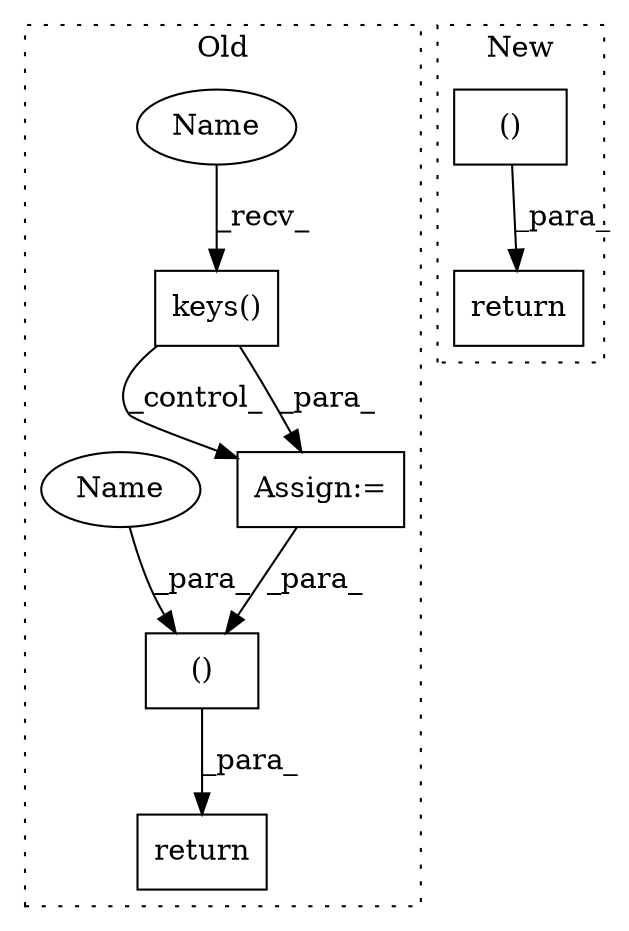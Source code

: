 digraph G {
subgraph cluster0 {
1 [label="keys()" a="75" s="2495" l="14" shape="box"];
4 [label="return" a="93" s="2837" l="7" shape="box"];
5 [label="()" a="54" s="2851" l="10" shape="box"];
6 [label="Assign:=" a="68" s="2612" l="3" shape="box"];
7 [label="Name" a="87" s="2495" l="7" shape="ellipse"];
8 [label="Name" a="87" s="2844" l="7" shape="ellipse"];
label = "Old";
style="dotted";
}
subgraph cluster1 {
2 [label="()" a="54" s="2331" l="23" shape="box"];
3 [label="return" a="93" s="2317" l="7" shape="box"];
label = "New";
style="dotted";
}
1 -> 6 [label="_control_"];
1 -> 6 [label="_para_"];
2 -> 3 [label="_para_"];
5 -> 4 [label="_para_"];
6 -> 5 [label="_para_"];
7 -> 1 [label="_recv_"];
8 -> 5 [label="_para_"];
}
